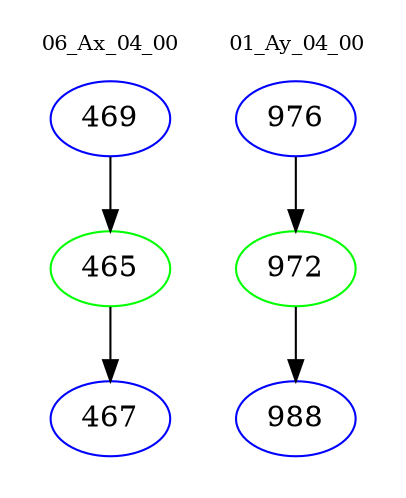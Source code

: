 digraph{
subgraph cluster_0 {
color = white
label = "06_Ax_04_00";
fontsize=10;
T0_469 [label="469", color="blue"]
T0_469 -> T0_465 [color="black"]
T0_465 [label="465", color="green"]
T0_465 -> T0_467 [color="black"]
T0_467 [label="467", color="blue"]
}
subgraph cluster_1 {
color = white
label = "01_Ay_04_00";
fontsize=10;
T1_976 [label="976", color="blue"]
T1_976 -> T1_972 [color="black"]
T1_972 [label="972", color="green"]
T1_972 -> T1_988 [color="black"]
T1_988 [label="988", color="blue"]
}
}
